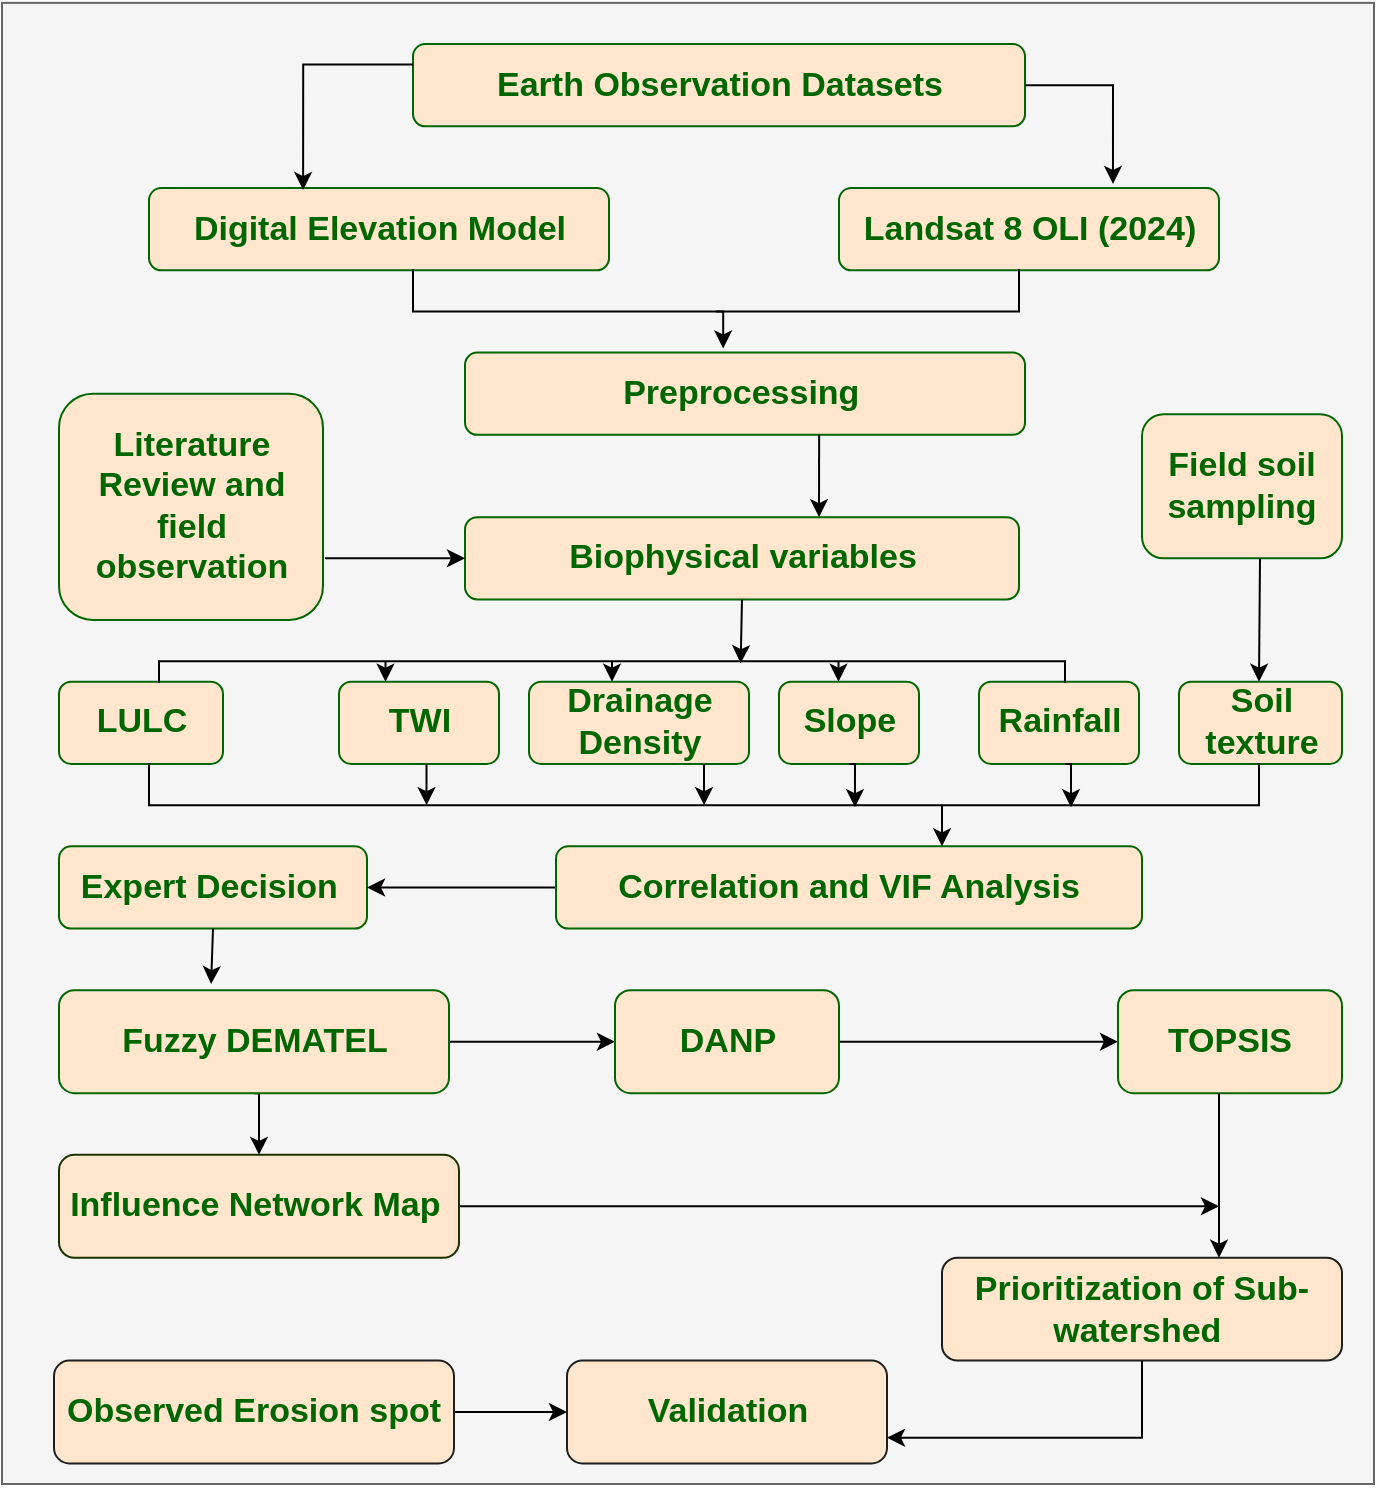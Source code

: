 <mxfile version="28.2.0">
  <diagram name="Page-1" id="f37OgjoAPN8hhXPlbtoQ">
    <mxGraphModel dx="918" dy="462" grid="1" gridSize="10" guides="1" tooltips="1" connect="1" arrows="1" fold="1" page="1" pageScale="1" pageWidth="827" pageHeight="1169" math="0" shadow="0">
      <root>
        <mxCell id="0" />
        <mxCell id="1" parent="0" />
        <mxCell id="8u2EdssxG0yrt-qQL1OU-74" value="" style="group" vertex="1" connectable="0" parent="1">
          <mxGeometry x="70" y="40" width="660" height="720" as="geometry" />
        </mxCell>
        <mxCell id="8u2EdssxG0yrt-qQL1OU-76" value="" style="rounded=0;whiteSpace=wrap;html=1;fillColor=#f5f5f5;fontColor=#333333;strokeColor=#666666;" vertex="1" parent="8u2EdssxG0yrt-qQL1OU-74">
          <mxGeometry x="-26" y="-20.571" width="686" height="740.571" as="geometry" />
        </mxCell>
        <mxCell id="8u2EdssxG0yrt-qQL1OU-1" value="&lt;font style=&quot;color: rgb(0, 102, 0);&quot;&gt;Earth Observation Datasets&lt;/font&gt;" style="rounded=1;whiteSpace=wrap;html=1;fontStyle=1;fontSize=17;fillColor=#ffe6cc;strokeColor=light-dark(#006600,#996500);" vertex="1" parent="8u2EdssxG0yrt-qQL1OU-74">
          <mxGeometry x="179.5" width="306" height="41.143" as="geometry" />
        </mxCell>
        <mxCell id="8u2EdssxG0yrt-qQL1OU-2" value="&lt;font style=&quot;font-size: 17px; color: rgb(0, 102, 0);&quot;&gt;Digital Elevation Model&lt;/font&gt;" style="rounded=1;whiteSpace=wrap;html=1;fillColor=#ffe6cc;strokeColor=#006600;fontStyle=1" vertex="1" parent="8u2EdssxG0yrt-qQL1OU-74">
          <mxGeometry x="47.5" y="72" width="230" height="41.143" as="geometry" />
        </mxCell>
        <mxCell id="8u2EdssxG0yrt-qQL1OU-13" value="&lt;font style=&quot;font-size: 17px; color: rgb(0, 102, 0);&quot;&gt;&lt;b&gt;Landsat 8 OLI (2024)&lt;/b&gt;&lt;/font&gt;" style="rounded=1;whiteSpace=wrap;html=1;fillColor=#ffe6cc;strokeColor=light-dark(#006600,#996500);" vertex="1" parent="8u2EdssxG0yrt-qQL1OU-74">
          <mxGeometry x="392.5" y="72" width="190" height="41.143" as="geometry" />
        </mxCell>
        <mxCell id="8u2EdssxG0yrt-qQL1OU-14" value="&lt;font style=&quot;font-size: 17px; color: rgb(0, 102, 0);&quot;&gt;Preprocessing&amp;nbsp;&lt;/font&gt;" style="rounded=1;whiteSpace=wrap;html=1;fillColor=#ffe6cc;strokeColor=#006600;fontStyle=1" vertex="1" parent="8u2EdssxG0yrt-qQL1OU-74">
          <mxGeometry x="205.5" y="154.286" width="280" height="41.143" as="geometry" />
        </mxCell>
        <mxCell id="8u2EdssxG0yrt-qQL1OU-15" value="&lt;font style=&quot;font-size: 17px; color: rgb(0, 102, 0);&quot;&gt;Biophysical variables&lt;/font&gt;" style="rounded=1;whiteSpace=wrap;html=1;fillColor=#ffe6cc;strokeColor=#006600;fontStyle=1" vertex="1" parent="8u2EdssxG0yrt-qQL1OU-74">
          <mxGeometry x="205.5" y="236.571" width="277" height="41.143" as="geometry" />
        </mxCell>
        <mxCell id="8u2EdssxG0yrt-qQL1OU-16" value="&lt;font style=&quot;font-size: 17px; color: rgb(0, 102, 0);&quot;&gt;LULC&lt;/font&gt;" style="rounded=1;whiteSpace=wrap;html=1;fillColor=#ffe6cc;strokeColor=#006600;fontStyle=1" vertex="1" parent="8u2EdssxG0yrt-qQL1OU-74">
          <mxGeometry x="2.5" y="318.857" width="82" height="41.143" as="geometry" />
        </mxCell>
        <mxCell id="8u2EdssxG0yrt-qQL1OU-17" value="&lt;font style=&quot;font-size: 17px; color: rgb(0, 102, 0);&quot;&gt;Literature Review and field observation&lt;/font&gt;" style="rounded=1;whiteSpace=wrap;html=1;fillColor=#ffe6cc;strokeColor=#006600;fontStyle=1" vertex="1" parent="8u2EdssxG0yrt-qQL1OU-74">
          <mxGeometry x="2.5" y="174.857" width="132" height="113.143" as="geometry" />
        </mxCell>
        <mxCell id="8u2EdssxG0yrt-qQL1OU-18" value="&lt;font style=&quot;font-size: 17px; color: rgb(0, 102, 0);&quot;&gt;TWI&lt;/font&gt;" style="rounded=1;whiteSpace=wrap;html=1;fillColor=#ffe6cc;strokeColor=#006600;fontStyle=1" vertex="1" parent="8u2EdssxG0yrt-qQL1OU-74">
          <mxGeometry x="142.5" y="318.857" width="80" height="41.143" as="geometry" />
        </mxCell>
        <mxCell id="8u2EdssxG0yrt-qQL1OU-19" value="&lt;font style=&quot;font-size: 17px; color: rgb(0, 102, 0);&quot;&gt;Drainage Density&lt;/font&gt;" style="rounded=1;whiteSpace=wrap;html=1;fillColor=#ffe6cc;strokeColor=#006600;fontStyle=1" vertex="1" parent="8u2EdssxG0yrt-qQL1OU-74">
          <mxGeometry x="237.5" y="318.857" width="110" height="41.143" as="geometry" />
        </mxCell>
        <mxCell id="8u2EdssxG0yrt-qQL1OU-20" value="&lt;font style=&quot;font-size: 17px; color: rgb(0, 102, 0);&quot;&gt;Slope&lt;/font&gt;" style="rounded=1;whiteSpace=wrap;html=1;fillColor=#ffe6cc;strokeColor=#006600;fontStyle=1" vertex="1" parent="8u2EdssxG0yrt-qQL1OU-74">
          <mxGeometry x="362.5" y="318.857" width="70" height="41.143" as="geometry" />
        </mxCell>
        <mxCell id="8u2EdssxG0yrt-qQL1OU-21" value="&lt;font style=&quot;font-size: 17px; color: rgb(0, 102, 0);&quot;&gt;Rainfall&lt;/font&gt;" style="rounded=1;whiteSpace=wrap;html=1;fillColor=#ffe6cc;strokeColor=#006600;fontStyle=1" vertex="1" parent="8u2EdssxG0yrt-qQL1OU-74">
          <mxGeometry x="462.5" y="318.857" width="80" height="41.143" as="geometry" />
        </mxCell>
        <mxCell id="8u2EdssxG0yrt-qQL1OU-22" value="&lt;font style=&quot;font-size: 17px; color: rgb(0, 102, 0);&quot;&gt;Soil texture&lt;/font&gt;" style="rounded=1;whiteSpace=wrap;html=1;fillColor=#ffe6cc;strokeColor=#006600;fontStyle=1" vertex="1" parent="8u2EdssxG0yrt-qQL1OU-74">
          <mxGeometry x="562.5" y="318.857" width="81.5" height="41.143" as="geometry" />
        </mxCell>
        <mxCell id="8u2EdssxG0yrt-qQL1OU-23" value="&lt;font style=&quot;font-size: 17px; color: rgb(0, 102, 0);&quot;&gt;Field soil sampling&lt;/font&gt;" style="rounded=1;whiteSpace=wrap;html=1;fillColor=#ffe6cc;strokeColor=#006600;fontStyle=1" vertex="1" parent="8u2EdssxG0yrt-qQL1OU-74">
          <mxGeometry x="544" y="185.143" width="100" height="72" as="geometry" />
        </mxCell>
        <mxCell id="8u2EdssxG0yrt-qQL1OU-24" value="&lt;font style=&quot;font-size: 17px; color: rgb(0, 102, 0);&quot;&gt;Expert Decision&amp;nbsp;&lt;/font&gt;" style="rounded=1;whiteSpace=wrap;html=1;fillColor=#ffe6cc;strokeColor=#006600;fontStyle=1" vertex="1" parent="8u2EdssxG0yrt-qQL1OU-74">
          <mxGeometry x="2.5" y="401.143" width="154" height="41.143" as="geometry" />
        </mxCell>
        <mxCell id="8u2EdssxG0yrt-qQL1OU-62" style="edgeStyle=orthogonalEdgeStyle;rounded=0;orthogonalLoop=1;jettySize=auto;html=1;exitX=1;exitY=0.5;exitDx=0;exitDy=0;entryX=0;entryY=0.5;entryDx=0;entryDy=0;" edge="1" parent="8u2EdssxG0yrt-qQL1OU-74" source="8u2EdssxG0yrt-qQL1OU-25" target="8u2EdssxG0yrt-qQL1OU-26">
          <mxGeometry relative="1" as="geometry" />
        </mxCell>
        <mxCell id="8u2EdssxG0yrt-qQL1OU-64" style="edgeStyle=orthogonalEdgeStyle;rounded=0;orthogonalLoop=1;jettySize=auto;html=1;exitX=0.5;exitY=1;exitDx=0;exitDy=0;entryX=0.5;entryY=0;entryDx=0;entryDy=0;" edge="1" parent="8u2EdssxG0yrt-qQL1OU-74" source="8u2EdssxG0yrt-qQL1OU-25" target="8u2EdssxG0yrt-qQL1OU-28">
          <mxGeometry relative="1" as="geometry" />
        </mxCell>
        <mxCell id="8u2EdssxG0yrt-qQL1OU-25" value="&lt;font style=&quot;font-size: 17px; color: rgb(0, 102, 0);&quot;&gt;Fuzzy DEMATEL&lt;/font&gt;" style="rounded=1;whiteSpace=wrap;html=1;fillColor=#ffe6cc;strokeColor=#006600;fontStyle=1" vertex="1" parent="8u2EdssxG0yrt-qQL1OU-74">
          <mxGeometry x="2.5" y="473.143" width="195" height="51.429" as="geometry" />
        </mxCell>
        <mxCell id="8u2EdssxG0yrt-qQL1OU-63" style="edgeStyle=orthogonalEdgeStyle;rounded=0;orthogonalLoop=1;jettySize=auto;html=1;exitX=1;exitY=0.5;exitDx=0;exitDy=0;entryX=0;entryY=0.5;entryDx=0;entryDy=0;" edge="1" parent="8u2EdssxG0yrt-qQL1OU-74" source="8u2EdssxG0yrt-qQL1OU-26" target="8u2EdssxG0yrt-qQL1OU-29">
          <mxGeometry relative="1" as="geometry" />
        </mxCell>
        <mxCell id="8u2EdssxG0yrt-qQL1OU-26" value="&lt;font style=&quot;font-size: 17px; color: rgb(0, 102, 0);&quot;&gt;DANP&lt;/font&gt;" style="rounded=1;whiteSpace=wrap;html=1;fillColor=#ffe6cc;strokeColor=#006600;fontStyle=1" vertex="1" parent="8u2EdssxG0yrt-qQL1OU-74">
          <mxGeometry x="280.5" y="473.143" width="112" height="51.429" as="geometry" />
        </mxCell>
        <mxCell id="8u2EdssxG0yrt-qQL1OU-60" style="edgeStyle=orthogonalEdgeStyle;rounded=0;orthogonalLoop=1;jettySize=auto;html=1;exitX=0;exitY=0.5;exitDx=0;exitDy=0;entryX=1;entryY=0.5;entryDx=0;entryDy=0;" edge="1" parent="8u2EdssxG0yrt-qQL1OU-74" source="8u2EdssxG0yrt-qQL1OU-27" target="8u2EdssxG0yrt-qQL1OU-24">
          <mxGeometry relative="1" as="geometry" />
        </mxCell>
        <mxCell id="8u2EdssxG0yrt-qQL1OU-27" value="&lt;font style=&quot;font-size: 17px; color: rgb(0, 102, 0);&quot;&gt;Correlation and VIF Analysis&lt;/font&gt;" style="rounded=1;whiteSpace=wrap;html=1;fillColor=#ffe6cc;strokeColor=#006600;fontStyle=1" vertex="1" parent="8u2EdssxG0yrt-qQL1OU-74">
          <mxGeometry x="251" y="401.143" width="293" height="41.143" as="geometry" />
        </mxCell>
        <mxCell id="8u2EdssxG0yrt-qQL1OU-66" style="edgeStyle=orthogonalEdgeStyle;rounded=0;orthogonalLoop=1;jettySize=auto;html=1;exitX=1;exitY=0.5;exitDx=0;exitDy=0;" edge="1" parent="8u2EdssxG0yrt-qQL1OU-74" source="8u2EdssxG0yrt-qQL1OU-28">
          <mxGeometry relative="1" as="geometry">
            <mxPoint x="582.5" y="581.143" as="targetPoint" />
          </mxGeometry>
        </mxCell>
        <mxCell id="8u2EdssxG0yrt-qQL1OU-28" value="&lt;font style=&quot;font-size: 17px; color: rgb(0, 102, 0);&quot;&gt;Influence Network Map&amp;nbsp;&lt;/font&gt;" style="rounded=1;whiteSpace=wrap;html=1;fillColor=#ffe6cc;strokeColor=#1A3300;fontStyle=1" vertex="1" parent="8u2EdssxG0yrt-qQL1OU-74">
          <mxGeometry x="2.5" y="555.429" width="200" height="51.429" as="geometry" />
        </mxCell>
        <mxCell id="8u2EdssxG0yrt-qQL1OU-29" value="&lt;font style=&quot;font-size: 17px; color: rgb(0, 102, 0);&quot;&gt;TOPSIS&lt;/font&gt;" style="rounded=1;whiteSpace=wrap;html=1;fillColor=#ffe6cc;strokeColor=#006600;fontStyle=1" vertex="1" parent="8u2EdssxG0yrt-qQL1OU-74">
          <mxGeometry x="532" y="473.143" width="112" height="51.429" as="geometry" />
        </mxCell>
        <mxCell id="8u2EdssxG0yrt-qQL1OU-69" style="edgeStyle=orthogonalEdgeStyle;rounded=0;orthogonalLoop=1;jettySize=auto;html=1;exitX=0.5;exitY=1;exitDx=0;exitDy=0;entryX=1;entryY=0.75;entryDx=0;entryDy=0;" edge="1" parent="8u2EdssxG0yrt-qQL1OU-74" source="8u2EdssxG0yrt-qQL1OU-30" target="8u2EdssxG0yrt-qQL1OU-31">
          <mxGeometry relative="1" as="geometry" />
        </mxCell>
        <mxCell id="8u2EdssxG0yrt-qQL1OU-30" value="&lt;font style=&quot;font-size: 17px; color: rgb(0, 102, 0);&quot;&gt;Prioritization of Sub-watershed&amp;nbsp;&lt;/font&gt;" style="rounded=1;whiteSpace=wrap;html=1;fillColor=#ffe6cc;strokeColor=light-dark(#1f1f1e, #996500);fontStyle=1" vertex="1" parent="8u2EdssxG0yrt-qQL1OU-74">
          <mxGeometry x="444" y="606.857" width="200" height="51.429" as="geometry" />
        </mxCell>
        <mxCell id="8u2EdssxG0yrt-qQL1OU-31" value="&lt;font style=&quot;font-size: 17px; color: rgb(0, 102, 0);&quot;&gt;Validation&lt;/font&gt;" style="rounded=1;whiteSpace=wrap;html=1;fillColor=#ffe6cc;strokeColor=light-dark(#1f1f1e, #996500);fontStyle=1" vertex="1" parent="8u2EdssxG0yrt-qQL1OU-74">
          <mxGeometry x="256.5" y="658.286" width="160" height="51.429" as="geometry" />
        </mxCell>
        <mxCell id="8u2EdssxG0yrt-qQL1OU-72" style="edgeStyle=orthogonalEdgeStyle;rounded=0;orthogonalLoop=1;jettySize=auto;html=1;exitX=1;exitY=0.5;exitDx=0;exitDy=0;entryX=0;entryY=0.5;entryDx=0;entryDy=0;" edge="1" parent="8u2EdssxG0yrt-qQL1OU-74" source="8u2EdssxG0yrt-qQL1OU-32" target="8u2EdssxG0yrt-qQL1OU-31">
          <mxGeometry relative="1" as="geometry" />
        </mxCell>
        <mxCell id="8u2EdssxG0yrt-qQL1OU-32" value="&lt;font color=&quot;#006600&quot;&gt;&lt;span style=&quot;font-size: 17px;&quot;&gt;Observed Erosion spot&lt;/span&gt;&lt;/font&gt;" style="rounded=1;whiteSpace=wrap;html=1;fillColor=#ffe6cc;strokeColor=light-dark(#1f1f1e, #996500);fontStyle=1" vertex="1" parent="8u2EdssxG0yrt-qQL1OU-74">
          <mxGeometry y="658.286" width="200" height="51.429" as="geometry" />
        </mxCell>
        <mxCell id="8u2EdssxG0yrt-qQL1OU-33" style="edgeStyle=orthogonalEdgeStyle;rounded=0;orthogonalLoop=1;jettySize=auto;html=1;exitX=0;exitY=0.25;exitDx=0;exitDy=0;entryX=0.335;entryY=0.025;entryDx=0;entryDy=0;entryPerimeter=0;" edge="1" parent="8u2EdssxG0yrt-qQL1OU-74" source="8u2EdssxG0yrt-qQL1OU-1" target="8u2EdssxG0yrt-qQL1OU-2">
          <mxGeometry relative="1" as="geometry" />
        </mxCell>
        <mxCell id="8u2EdssxG0yrt-qQL1OU-37" style="edgeStyle=orthogonalEdgeStyle;rounded=0;orthogonalLoop=1;jettySize=auto;html=1;exitX=1;exitY=0.5;exitDx=0;exitDy=0;entryX=0.721;entryY=-0.05;entryDx=0;entryDy=0;entryPerimeter=0;" edge="1" parent="8u2EdssxG0yrt-qQL1OU-74" source="8u2EdssxG0yrt-qQL1OU-1" target="8u2EdssxG0yrt-qQL1OU-13">
          <mxGeometry relative="1" as="geometry" />
        </mxCell>
        <mxCell id="8u2EdssxG0yrt-qQL1OU-38" value="" style="shape=partialRectangle;whiteSpace=wrap;html=1;bottom=1;right=1;left=1;top=0;fillColor=none;routingCenterX=-0.5;" vertex="1" parent="8u2EdssxG0yrt-qQL1OU-74">
          <mxGeometry x="179.5" y="113.143" width="303" height="20.571" as="geometry" />
        </mxCell>
        <mxCell id="8u2EdssxG0yrt-qQL1OU-39" style="edgeStyle=orthogonalEdgeStyle;rounded=0;orthogonalLoop=1;jettySize=auto;html=1;exitX=0.5;exitY=1;exitDx=0;exitDy=0;entryX=0.461;entryY=-0.05;entryDx=0;entryDy=0;entryPerimeter=0;" edge="1" parent="8u2EdssxG0yrt-qQL1OU-74" source="8u2EdssxG0yrt-qQL1OU-38" target="8u2EdssxG0yrt-qQL1OU-14">
          <mxGeometry relative="1" as="geometry" />
        </mxCell>
        <mxCell id="8u2EdssxG0yrt-qQL1OU-44" value="" style="shape=partialRectangle;whiteSpace=wrap;html=1;bottom=1;right=1;left=1;top=0;fillColor=none;routingCenterX=-0.5;rotation=-180;" vertex="1" parent="8u2EdssxG0yrt-qQL1OU-74">
          <mxGeometry x="52.5" y="308.571" width="453" height="10.286" as="geometry" />
        </mxCell>
        <mxCell id="8u2EdssxG0yrt-qQL1OU-45" style="edgeStyle=orthogonalEdgeStyle;rounded=0;orthogonalLoop=1;jettySize=auto;html=1;exitX=0.5;exitY=1;exitDx=0;exitDy=0;entryX=0.358;entryY=0.9;entryDx=0;entryDy=0;entryPerimeter=0;" edge="1" parent="8u2EdssxG0yrt-qQL1OU-74" source="8u2EdssxG0yrt-qQL1OU-15" target="8u2EdssxG0yrt-qQL1OU-44">
          <mxGeometry relative="1" as="geometry" />
        </mxCell>
        <mxCell id="8u2EdssxG0yrt-qQL1OU-46" style="edgeStyle=orthogonalEdgeStyle;rounded=0;orthogonalLoop=1;jettySize=auto;html=1;exitX=0.75;exitY=1;exitDx=0;exitDy=0;entryX=0.75;entryY=0;entryDx=0;entryDy=0;" edge="1" parent="8u2EdssxG0yrt-qQL1OU-74" source="8u2EdssxG0yrt-qQL1OU-44" target="8u2EdssxG0yrt-qQL1OU-44">
          <mxGeometry relative="1" as="geometry" />
        </mxCell>
        <mxCell id="8u2EdssxG0yrt-qQL1OU-47" style="edgeStyle=orthogonalEdgeStyle;rounded=0;orthogonalLoop=1;jettySize=auto;html=1;exitX=0.5;exitY=1;exitDx=0;exitDy=0;entryX=0.5;entryY=0;entryDx=0;entryDy=0;" edge="1" parent="8u2EdssxG0yrt-qQL1OU-74" source="8u2EdssxG0yrt-qQL1OU-44" target="8u2EdssxG0yrt-qQL1OU-44">
          <mxGeometry relative="1" as="geometry" />
        </mxCell>
        <mxCell id="8u2EdssxG0yrt-qQL1OU-48" style="edgeStyle=orthogonalEdgeStyle;rounded=0;orthogonalLoop=1;jettySize=auto;html=1;exitX=0.25;exitY=1;exitDx=0;exitDy=0;entryX=0.25;entryY=0;entryDx=0;entryDy=0;" edge="1" parent="8u2EdssxG0yrt-qQL1OU-74" source="8u2EdssxG0yrt-qQL1OU-44" target="8u2EdssxG0yrt-qQL1OU-44">
          <mxGeometry relative="1" as="geometry" />
        </mxCell>
        <mxCell id="8u2EdssxG0yrt-qQL1OU-49" value="" style="shape=partialRectangle;whiteSpace=wrap;html=1;bottom=1;right=1;left=1;top=0;fillColor=none;routingCenterX=-0.5;" vertex="1" parent="8u2EdssxG0yrt-qQL1OU-74">
          <mxGeometry x="47.5" y="360" width="555" height="20.571" as="geometry" />
        </mxCell>
        <mxCell id="8u2EdssxG0yrt-qQL1OU-50" style="edgeStyle=orthogonalEdgeStyle;rounded=0;orthogonalLoop=1;jettySize=auto;html=1;exitX=0.25;exitY=0;exitDx=0;exitDy=0;entryX=0.25;entryY=1;entryDx=0;entryDy=0;" edge="1" parent="8u2EdssxG0yrt-qQL1OU-74" source="8u2EdssxG0yrt-qQL1OU-49" target="8u2EdssxG0yrt-qQL1OU-49">
          <mxGeometry relative="1" as="geometry" />
        </mxCell>
        <mxCell id="8u2EdssxG0yrt-qQL1OU-51" style="edgeStyle=orthogonalEdgeStyle;rounded=0;orthogonalLoop=1;jettySize=auto;html=1;exitX=0.5;exitY=0;exitDx=0;exitDy=0;entryX=0.5;entryY=1;entryDx=0;entryDy=0;" edge="1" parent="8u2EdssxG0yrt-qQL1OU-74" source="8u2EdssxG0yrt-qQL1OU-49" target="8u2EdssxG0yrt-qQL1OU-49">
          <mxGeometry relative="1" as="geometry" />
        </mxCell>
        <mxCell id="8u2EdssxG0yrt-qQL1OU-52" style="edgeStyle=orthogonalEdgeStyle;rounded=0;orthogonalLoop=1;jettySize=auto;html=1;exitX=0.5;exitY=1;exitDx=0;exitDy=0;entryX=0.636;entryY=1.05;entryDx=0;entryDy=0;entryPerimeter=0;" edge="1" parent="8u2EdssxG0yrt-qQL1OU-74" source="8u2EdssxG0yrt-qQL1OU-20" target="8u2EdssxG0yrt-qQL1OU-49">
          <mxGeometry relative="1" as="geometry" />
        </mxCell>
        <mxCell id="8u2EdssxG0yrt-qQL1OU-55" style="edgeStyle=orthogonalEdgeStyle;rounded=0;orthogonalLoop=1;jettySize=auto;html=1;exitX=0.5;exitY=1;exitDx=0;exitDy=0;entryX=0.636;entryY=1.05;entryDx=0;entryDy=0;entryPerimeter=0;" edge="1" parent="8u2EdssxG0yrt-qQL1OU-74">
          <mxGeometry relative="1" as="geometry">
            <mxPoint x="505.5" y="360" as="sourcePoint" />
            <mxPoint x="508.5" y="381.6" as="targetPoint" />
          </mxGeometry>
        </mxCell>
        <mxCell id="8u2EdssxG0yrt-qQL1OU-56" value="" style="endArrow=classic;html=1;rounded=0;" edge="1" parent="8u2EdssxG0yrt-qQL1OU-74">
          <mxGeometry width="50" height="50" relative="1" as="geometry">
            <mxPoint x="444" y="380.571" as="sourcePoint" />
            <mxPoint x="444" y="401.143" as="targetPoint" />
          </mxGeometry>
        </mxCell>
        <mxCell id="8u2EdssxG0yrt-qQL1OU-61" style="edgeStyle=orthogonalEdgeStyle;rounded=0;orthogonalLoop=1;jettySize=auto;html=1;exitX=0.5;exitY=1;exitDx=0;exitDy=0;entryX=0.39;entryY=-0.06;entryDx=0;entryDy=0;entryPerimeter=0;" edge="1" parent="8u2EdssxG0yrt-qQL1OU-74" source="8u2EdssxG0yrt-qQL1OU-24" target="8u2EdssxG0yrt-qQL1OU-25">
          <mxGeometry relative="1" as="geometry" />
        </mxCell>
        <mxCell id="8u2EdssxG0yrt-qQL1OU-68" value="" style="endArrow=classic;html=1;rounded=0;exitX=0.451;exitY=1;exitDx=0;exitDy=0;exitPerimeter=0;" edge="1" parent="8u2EdssxG0yrt-qQL1OU-74" source="8u2EdssxG0yrt-qQL1OU-29">
          <mxGeometry width="50" height="50" relative="1" as="geometry">
            <mxPoint x="582.5" y="534.857" as="sourcePoint" />
            <mxPoint x="582.5" y="606.857" as="targetPoint" />
          </mxGeometry>
        </mxCell>
        <mxCell id="8u2EdssxG0yrt-qQL1OU-80" value="" style="endArrow=classic;html=1;rounded=0;exitX=0.451;exitY=1;exitDx=0;exitDy=0;exitPerimeter=0;" edge="1" parent="8u2EdssxG0yrt-qQL1OU-74">
          <mxGeometry width="50" height="50" relative="1" as="geometry">
            <mxPoint x="603" y="257.143" as="sourcePoint" />
            <mxPoint x="602.5" y="318.857" as="targetPoint" />
          </mxGeometry>
        </mxCell>
        <mxCell id="8u2EdssxG0yrt-qQL1OU-81" value="" style="endArrow=classic;html=1;rounded=0;exitX=0.451;exitY=1;exitDx=0;exitDy=0;exitPerimeter=0;" edge="1" parent="8u2EdssxG0yrt-qQL1OU-74">
          <mxGeometry width="50" height="50" relative="1" as="geometry">
            <mxPoint x="382.57" y="195.429" as="sourcePoint" />
            <mxPoint x="382.5" y="236.571" as="targetPoint" />
          </mxGeometry>
        </mxCell>
        <mxCell id="8u2EdssxG0yrt-qQL1OU-83" value="" style="endArrow=classic;html=1;rounded=0;" edge="1" parent="8u2EdssxG0yrt-qQL1OU-74">
          <mxGeometry width="50" height="50" relative="1" as="geometry">
            <mxPoint x="135.5" y="257.139" as="sourcePoint" />
            <mxPoint x="205.5" y="257.139" as="targetPoint" />
          </mxGeometry>
        </mxCell>
      </root>
    </mxGraphModel>
  </diagram>
</mxfile>

